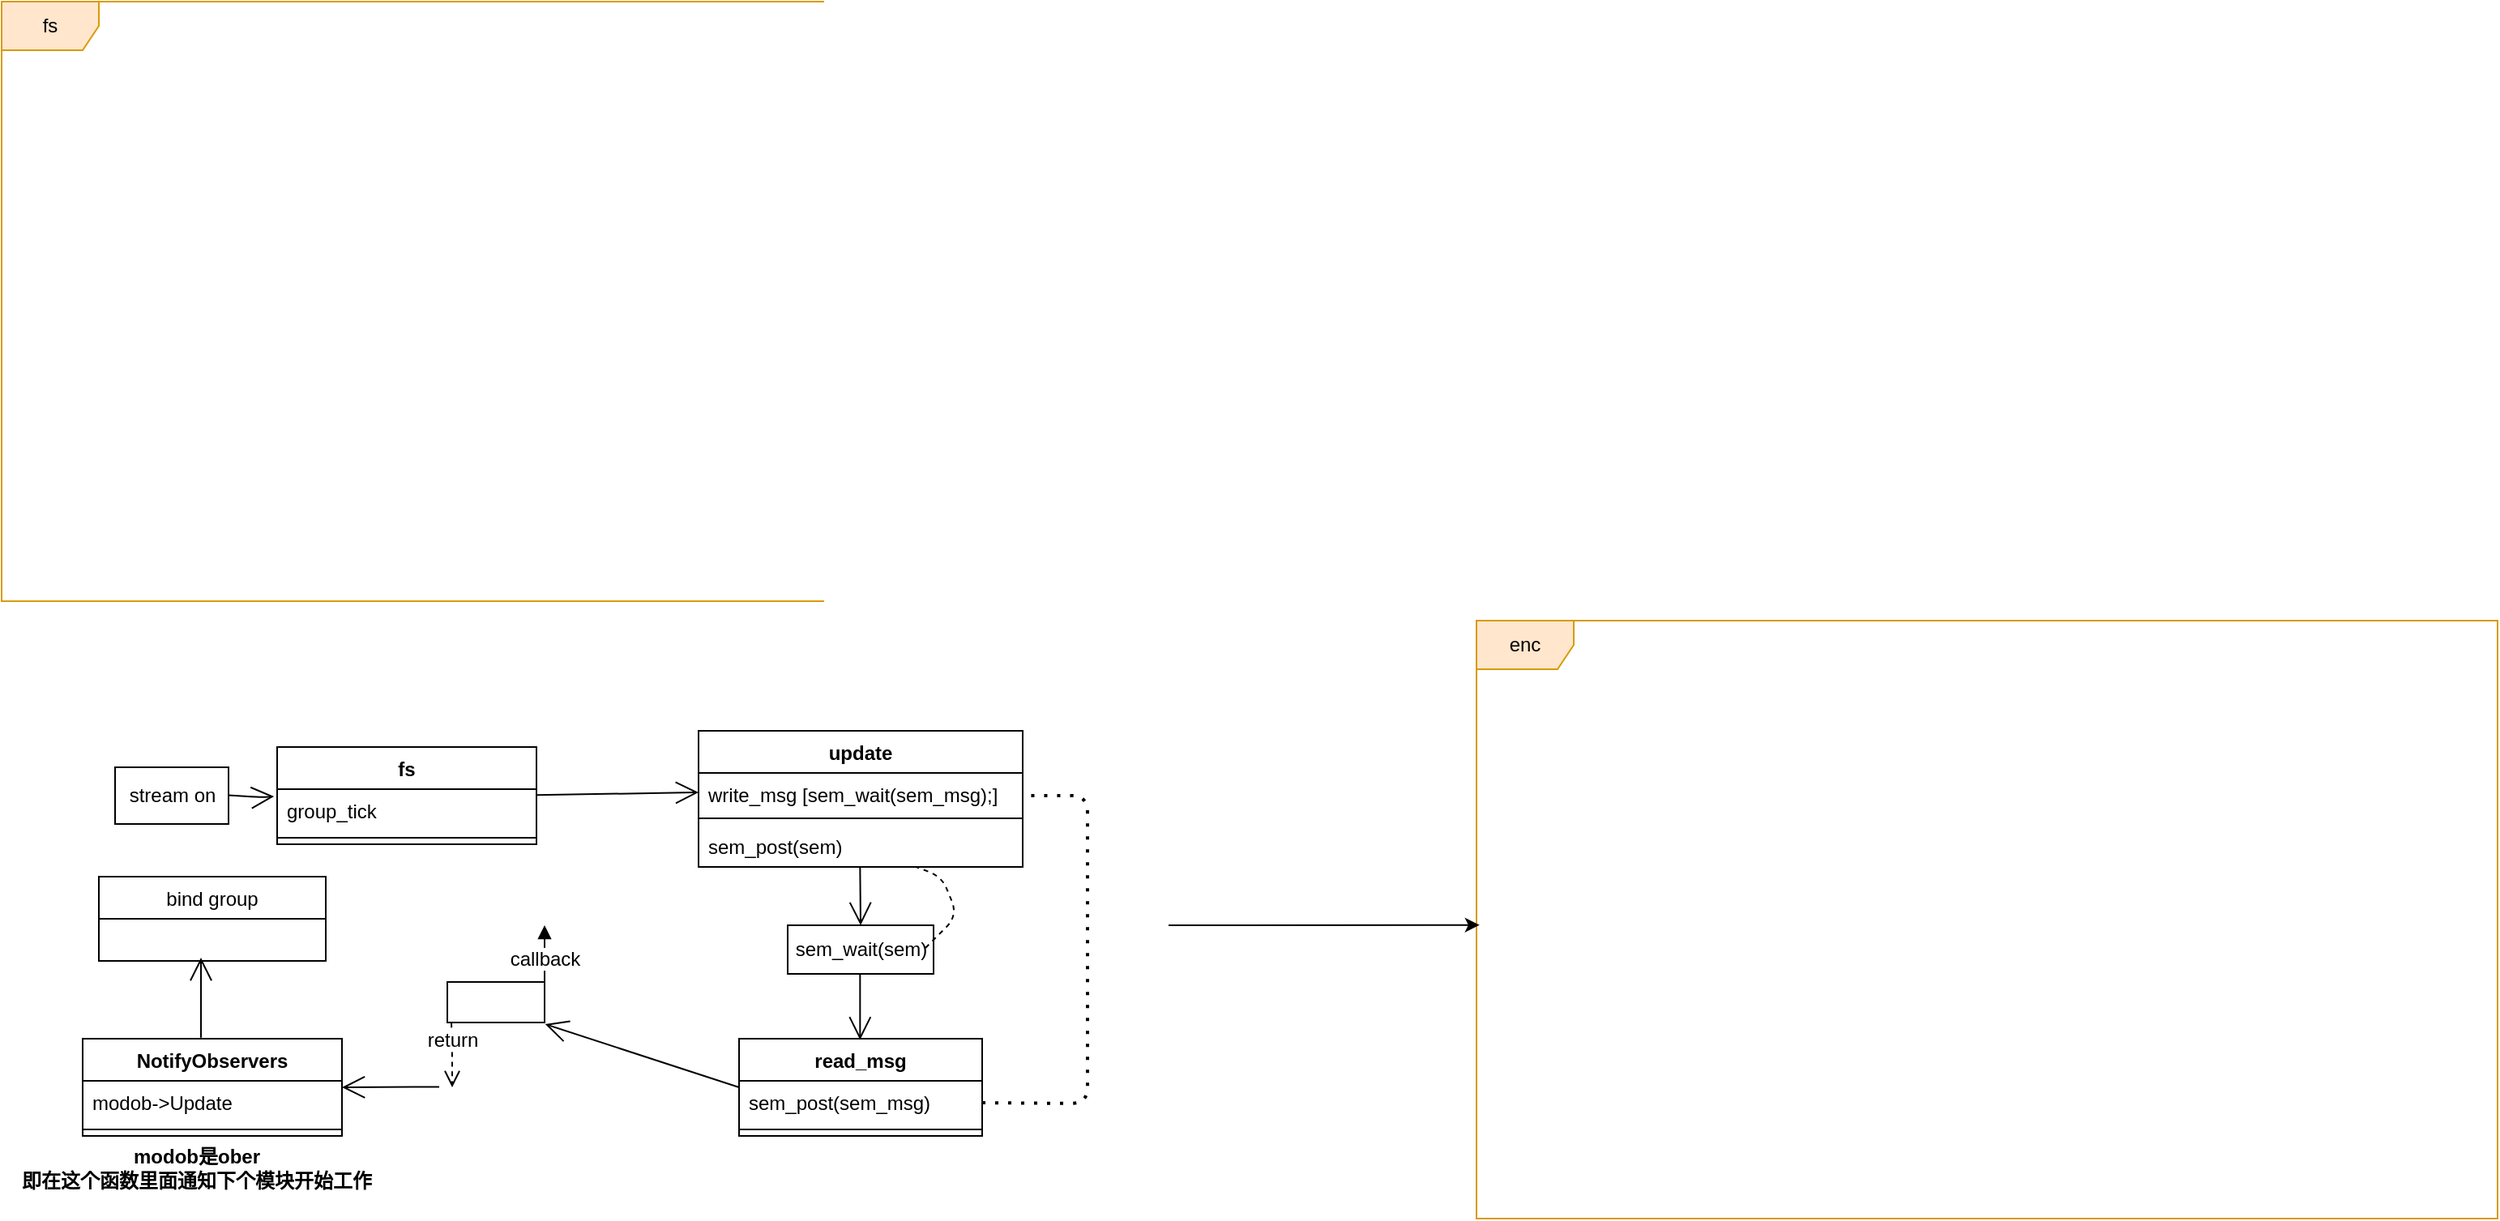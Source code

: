 <mxfile version="14.9.8" type="github">
  <diagram id="C5RBs43oDa-KdzZeNtuy" name="Page-1">
    <mxGraphModel dx="2000" dy="1351" grid="1" gridSize="10" guides="1" tooltips="1" connect="1" arrows="1" fold="1" page="1" pageScale="1" pageWidth="827" pageHeight="1169" math="0" shadow="0">
      <root>
        <mxCell id="WIyWlLk6GJQsqaUBKTNV-0" />
        <mxCell id="WIyWlLk6GJQsqaUBKTNV-1" parent="WIyWlLk6GJQsqaUBKTNV-0" />
        <mxCell id="1Tl8ByBlkeMaJVgosmTW-3" value="&lt;font style=&quot;vertical-align: inherit&quot;&gt;&lt;font style=&quot;vertical-align: inherit&quot;&gt;fs&lt;/font&gt;&lt;/font&gt;" style="shape=umlFrame;whiteSpace=wrap;html=1;fillColor=#ffe6cc;strokeColor=#d79b00;" parent="WIyWlLk6GJQsqaUBKTNV-1" vertex="1">
          <mxGeometry x="-950" y="-210" width="730" height="370" as="geometry" />
        </mxCell>
        <mxCell id="1Tl8ByBlkeMaJVgosmTW-5" value="&lt;font style=&quot;vertical-align: inherit&quot;&gt;&lt;font style=&quot;vertical-align: inherit&quot;&gt;enc&lt;/font&gt;&lt;/font&gt;" style="shape=umlFrame;whiteSpace=wrap;html=1;fillColor=#ffe6cc;strokeColor=#d79b00;" parent="WIyWlLk6GJQsqaUBKTNV-1" vertex="1">
          <mxGeometry x="-40" y="172" width="630" height="369" as="geometry" />
        </mxCell>
        <mxCell id="1Tl8ByBlkeMaJVgosmTW-48" value="sem_wait(sem)" style="html=1;" parent="WIyWlLk6GJQsqaUBKTNV-1" vertex="1">
          <mxGeometry x="-465" y="360" width="90" height="30" as="geometry" />
        </mxCell>
        <mxCell id="1Tl8ByBlkeMaJVgosmTW-66" value="fs" style="swimlane;fontStyle=1;align=center;verticalAlign=top;childLayout=stackLayout;horizontal=1;startSize=26;horizontalStack=0;resizeParent=1;resizeParentMax=0;resizeLast=0;collapsible=1;marginBottom=0;" parent="WIyWlLk6GJQsqaUBKTNV-1" vertex="1">
          <mxGeometry x="-780" y="250" width="160" height="60" as="geometry">
            <mxRectangle x="-780" y="250" width="40" height="26" as="alternateBounds" />
          </mxGeometry>
        </mxCell>
        <mxCell id="T1QnQKHDu_TPvFIYAh2K-9" value="" style="endArrow=open;endFill=1;endSize=12;html=1;entryX=-0.012;entryY=0.174;entryDx=0;entryDy=0;entryPerimeter=0;" edge="1" parent="1Tl8ByBlkeMaJVgosmTW-66" target="1Tl8ByBlkeMaJVgosmTW-67">
          <mxGeometry width="160" relative="1" as="geometry">
            <mxPoint x="-30" y="29.76" as="sourcePoint" />
            <mxPoint x="130" y="29.76" as="targetPoint" />
            <Array as="points">
              <mxPoint x="-10" y="31" />
            </Array>
          </mxGeometry>
        </mxCell>
        <mxCell id="1Tl8ByBlkeMaJVgosmTW-67" value="group_tick" style="text;strokeColor=none;fillColor=none;align=left;verticalAlign=top;spacingLeft=4;spacingRight=4;overflow=hidden;rotatable=0;points=[[0,0.5],[1,0.5]];portConstraint=eastwest;" parent="1Tl8ByBlkeMaJVgosmTW-66" vertex="1">
          <mxGeometry y="26" width="160" height="26" as="geometry" />
        </mxCell>
        <mxCell id="1Tl8ByBlkeMaJVgosmTW-68" value="" style="line;strokeWidth=1;fillColor=none;align=left;verticalAlign=middle;spacingTop=-1;spacingLeft=3;spacingRight=3;rotatable=0;labelPosition=right;points=[];portConstraint=eastwest;" parent="1Tl8ByBlkeMaJVgosmTW-66" vertex="1">
          <mxGeometry y="52" width="160" height="8" as="geometry" />
        </mxCell>
        <mxCell id="1Tl8ByBlkeMaJVgosmTW-71" value="update" style="swimlane;fontStyle=1;align=center;verticalAlign=top;childLayout=stackLayout;horizontal=1;startSize=26;horizontalStack=0;resizeParent=1;resizeParentMax=0;resizeLast=0;collapsible=1;marginBottom=0;" parent="WIyWlLk6GJQsqaUBKTNV-1" vertex="1">
          <mxGeometry x="-520" y="240" width="200" height="84" as="geometry" />
        </mxCell>
        <mxCell id="1Tl8ByBlkeMaJVgosmTW-72" value="write_msg [sem_wait(sem_msg);]" style="text;strokeColor=none;fillColor=none;align=left;verticalAlign=top;spacingLeft=4;spacingRight=4;overflow=hidden;rotatable=0;points=[[0,0.5],[1,0.5]];portConstraint=eastwest;" parent="1Tl8ByBlkeMaJVgosmTW-71" vertex="1">
          <mxGeometry y="26" width="200" height="24" as="geometry" />
        </mxCell>
        <mxCell id="1Tl8ByBlkeMaJVgosmTW-73" value="" style="line;strokeWidth=1;fillColor=none;align=left;verticalAlign=middle;spacingTop=-1;spacingLeft=3;spacingRight=3;rotatable=0;labelPosition=right;points=[];portConstraint=eastwest;" parent="1Tl8ByBlkeMaJVgosmTW-71" vertex="1">
          <mxGeometry y="50" width="200" height="8" as="geometry" />
        </mxCell>
        <mxCell id="1Tl8ByBlkeMaJVgosmTW-74" value="sem_post(sem)" style="text;strokeColor=none;fillColor=none;align=left;verticalAlign=top;spacingLeft=4;spacingRight=4;overflow=hidden;rotatable=0;points=[[0,0.5],[1,0.5]];portConstraint=eastwest;" parent="1Tl8ByBlkeMaJVgosmTW-71" vertex="1">
          <mxGeometry y="58" width="200" height="26" as="geometry" />
        </mxCell>
        <mxCell id="1Tl8ByBlkeMaJVgosmTW-75" value="" style="endArrow=open;endFill=1;endSize=12;html=1;entryX=0;entryY=0.5;entryDx=0;entryDy=0;" parent="WIyWlLk6GJQsqaUBKTNV-1" edge="1" target="1Tl8ByBlkeMaJVgosmTW-72">
          <mxGeometry width="160" relative="1" as="geometry">
            <mxPoint x="-620" y="279.66" as="sourcePoint" />
            <mxPoint x="-540" y="280" as="targetPoint" />
          </mxGeometry>
        </mxCell>
        <mxCell id="1Tl8ByBlkeMaJVgosmTW-78" value="" style="endArrow=open;endFill=1;endSize=12;html=1;entryX=0.5;entryY=0;entryDx=0;entryDy=0;" parent="WIyWlLk6GJQsqaUBKTNV-1" edge="1">
          <mxGeometry width="160" relative="1" as="geometry">
            <mxPoint x="-420.34" y="390" as="sourcePoint" />
            <mxPoint x="-420.34" y="430.69" as="targetPoint" />
          </mxGeometry>
        </mxCell>
        <mxCell id="1Tl8ByBlkeMaJVgosmTW-79" value="read_msg" style="swimlane;fontStyle=1;align=center;verticalAlign=top;childLayout=stackLayout;horizontal=1;startSize=26;horizontalStack=0;resizeParent=1;resizeParentMax=0;resizeLast=0;collapsible=1;marginBottom=0;" parent="WIyWlLk6GJQsqaUBKTNV-1" vertex="1">
          <mxGeometry x="-495" y="430" width="150" height="60" as="geometry" />
        </mxCell>
        <mxCell id="1Tl8ByBlkeMaJVgosmTW-80" value="sem_post(sem_msg)" style="text;strokeColor=none;fillColor=none;align=left;verticalAlign=top;spacingLeft=4;spacingRight=4;overflow=hidden;rotatable=0;points=[[0,0.5],[1,0.5]];portConstraint=eastwest;" parent="1Tl8ByBlkeMaJVgosmTW-79" vertex="1">
          <mxGeometry y="26" width="150" height="26" as="geometry" />
        </mxCell>
        <mxCell id="1Tl8ByBlkeMaJVgosmTW-81" value="" style="line;strokeWidth=1;fillColor=none;align=left;verticalAlign=middle;spacingTop=-1;spacingLeft=3;spacingRight=3;rotatable=0;labelPosition=right;points=[];portConstraint=eastwest;" parent="1Tl8ByBlkeMaJVgosmTW-79" vertex="1">
          <mxGeometry y="52" width="150" height="8" as="geometry" />
        </mxCell>
        <mxCell id="1Tl8ByBlkeMaJVgosmTW-83" value="" style="endArrow=open;endFill=1;endSize=12;html=1;" parent="WIyWlLk6GJQsqaUBKTNV-1" edge="1">
          <mxGeometry width="160" relative="1" as="geometry">
            <mxPoint x="-420.34" y="324.0" as="sourcePoint" />
            <mxPoint x="-420" y="360" as="targetPoint" />
          </mxGeometry>
        </mxCell>
        <mxCell id="1Tl8ByBlkeMaJVgosmTW-95" value="NotifyObservers" style="swimlane;fontStyle=1;align=center;verticalAlign=top;childLayout=stackLayout;horizontal=1;startSize=26;horizontalStack=0;resizeParent=1;resizeParentMax=0;resizeLast=0;collapsible=1;marginBottom=0;" parent="WIyWlLk6GJQsqaUBKTNV-1" vertex="1">
          <mxGeometry x="-900" y="430" width="160" height="60" as="geometry" />
        </mxCell>
        <mxCell id="1Tl8ByBlkeMaJVgosmTW-96" value="modob-&gt;Update" style="text;strokeColor=none;fillColor=none;align=left;verticalAlign=top;spacingLeft=4;spacingRight=4;overflow=hidden;rotatable=0;points=[[0,0.5],[1,0.5]];portConstraint=eastwest;" parent="1Tl8ByBlkeMaJVgosmTW-95" vertex="1">
          <mxGeometry y="26" width="160" height="26" as="geometry" />
        </mxCell>
        <mxCell id="1Tl8ByBlkeMaJVgosmTW-97" value="" style="line;strokeWidth=1;fillColor=none;align=left;verticalAlign=middle;spacingTop=-1;spacingLeft=3;spacingRight=3;rotatable=0;labelPosition=right;points=[];portConstraint=eastwest;" parent="1Tl8ByBlkeMaJVgosmTW-95" vertex="1">
          <mxGeometry y="52" width="160" height="8" as="geometry" />
        </mxCell>
        <mxCell id="1Tl8ByBlkeMaJVgosmTW-99" value="" style="endArrow=open;endFill=1;endSize=12;html=1;" parent="WIyWlLk6GJQsqaUBKTNV-1" edge="1">
          <mxGeometry width="160" relative="1" as="geometry">
            <mxPoint x="-680" y="459.71" as="sourcePoint" />
            <mxPoint x="-740" y="460" as="targetPoint" />
          </mxGeometry>
        </mxCell>
        <mxCell id="T1QnQKHDu_TPvFIYAh2K-0" value="" style="endArrow=none;dashed=1;html=1;dashPattern=1 3;strokeWidth=2;" edge="1" parent="WIyWlLk6GJQsqaUBKTNV-1" source="1Tl8ByBlkeMaJVgosmTW-80">
          <mxGeometry width="50" height="50" relative="1" as="geometry">
            <mxPoint x="-330" y="470" as="sourcePoint" />
            <mxPoint x="-320" y="280" as="targetPoint" />
            <Array as="points">
              <mxPoint x="-280" y="470" />
              <mxPoint x="-280" y="280" />
            </Array>
          </mxGeometry>
        </mxCell>
        <mxCell id="T1QnQKHDu_TPvFIYAh2K-1" value="" style="endArrow=none;dashed=1;html=1;" edge="1" parent="WIyWlLk6GJQsqaUBKTNV-1" target="1Tl8ByBlkeMaJVgosmTW-74">
          <mxGeometry width="50" height="50" relative="1" as="geometry">
            <mxPoint x="-380" y="374" as="sourcePoint" />
            <mxPoint x="-330" y="324" as="targetPoint" />
            <Array as="points">
              <mxPoint x="-360" y="354" />
              <mxPoint x="-370" y="330" />
            </Array>
          </mxGeometry>
        </mxCell>
        <mxCell id="T1QnQKHDu_TPvFIYAh2K-2" value="bind group" style="swimlane;fontStyle=0;childLayout=stackLayout;horizontal=1;startSize=26;fillColor=none;horizontalStack=0;resizeParent=1;resizeParentMax=0;resizeLast=0;collapsible=1;marginBottom=0;" vertex="1" parent="WIyWlLk6GJQsqaUBKTNV-1">
          <mxGeometry x="-890" y="330" width="140" height="52" as="geometry" />
        </mxCell>
        <mxCell id="T1QnQKHDu_TPvFIYAh2K-6" value="" style="endArrow=open;endFill=1;endSize=12;html=1;" edge="1" parent="WIyWlLk6GJQsqaUBKTNV-1">
          <mxGeometry width="160" relative="1" as="geometry">
            <mxPoint x="-827" y="429.43" as="sourcePoint" />
            <mxPoint x="-827" y="380" as="targetPoint" />
          </mxGeometry>
        </mxCell>
        <mxCell id="T1QnQKHDu_TPvFIYAh2K-7" value="stream on" style="html=1;" vertex="1" parent="WIyWlLk6GJQsqaUBKTNV-1">
          <mxGeometry x="-880" y="262.5" width="70" height="35" as="geometry" />
        </mxCell>
        <mxCell id="T1QnQKHDu_TPvFIYAh2K-10" value="modob是ober&lt;br&gt;即在这个函数里面通知下个模块开始工作" style="text;strokeColor=none;fillColor=none;html=1;fontSize=12;fontStyle=1;verticalAlign=middle;align=center;" vertex="1" parent="WIyWlLk6GJQsqaUBKTNV-1">
          <mxGeometry x="-880" y="490" width="100" height="40" as="geometry" />
        </mxCell>
        <mxCell id="T1QnQKHDu_TPvFIYAh2K-12" value="" style="endArrow=classic;html=1;fontSize=12;entryX=0.003;entryY=0.509;entryDx=0;entryDy=0;entryPerimeter=0;" edge="1" parent="WIyWlLk6GJQsqaUBKTNV-1" target="1Tl8ByBlkeMaJVgosmTW-5">
          <mxGeometry width="50" height="50" relative="1" as="geometry">
            <mxPoint x="-230" y="360" as="sourcePoint" />
            <mxPoint x="-180" y="310" as="targetPoint" />
          </mxGeometry>
        </mxCell>
        <mxCell id="T1QnQKHDu_TPvFIYAh2K-14" value="" style="endArrow=open;endFill=1;endSize=12;html=1;fontSize=12;exitX=0;exitY=0.5;exitDx=0;exitDy=0;entryX=1.04;entryY=-0.006;entryDx=0;entryDy=0;entryPerimeter=0;" edge="1" parent="WIyWlLk6GJQsqaUBKTNV-1" source="1Tl8ByBlkeMaJVgosmTW-79" target="T1QnQKHDu_TPvFIYAh2K-15">
          <mxGeometry width="160" relative="1" as="geometry">
            <mxPoint x="-504" y="459.76" as="sourcePoint" />
            <mxPoint x="-600" y="459.76" as="targetPoint" />
          </mxGeometry>
        </mxCell>
        <mxCell id="T1QnQKHDu_TPvFIYAh2K-15" value="" style="html=1;points=[];perimeter=orthogonalPerimeter;fontSize=12;verticalAlign=bottom;direction=south;" vertex="1" parent="WIyWlLk6GJQsqaUBKTNV-1">
          <mxGeometry x="-675" y="395" width="60" height="25" as="geometry" />
        </mxCell>
        <mxCell id="T1QnQKHDu_TPvFIYAh2K-16" value="callback" style="html=1;verticalAlign=bottom;endArrow=block;fontSize=12;exitX=1;exitY=0;exitDx=0;exitDy=0;" edge="1" parent="WIyWlLk6GJQsqaUBKTNV-1" source="T1QnQKHDu_TPvFIYAh2K-15">
          <mxGeometry relative="1" as="geometry">
            <mxPoint x="-615" y="360" as="targetPoint" />
          </mxGeometry>
        </mxCell>
        <mxCell id="T1QnQKHDu_TPvFIYAh2K-17" value="return" style="html=1;verticalAlign=bottom;endArrow=open;dashed=1;endSize=8;fontSize=12;exitX=1.008;exitY=0.958;exitDx=0;exitDy=0;exitPerimeter=0;" edge="1" source="T1QnQKHDu_TPvFIYAh2K-15" parent="WIyWlLk6GJQsqaUBKTNV-1">
          <mxGeometry relative="1" as="geometry">
            <mxPoint x="-672" y="460" as="targetPoint" />
            <mxPoint x="-672" y="410" as="sourcePoint" />
            <Array as="points">
              <mxPoint x="-672" y="440" />
              <mxPoint x="-672" y="450" />
            </Array>
          </mxGeometry>
        </mxCell>
      </root>
    </mxGraphModel>
  </diagram>
</mxfile>
